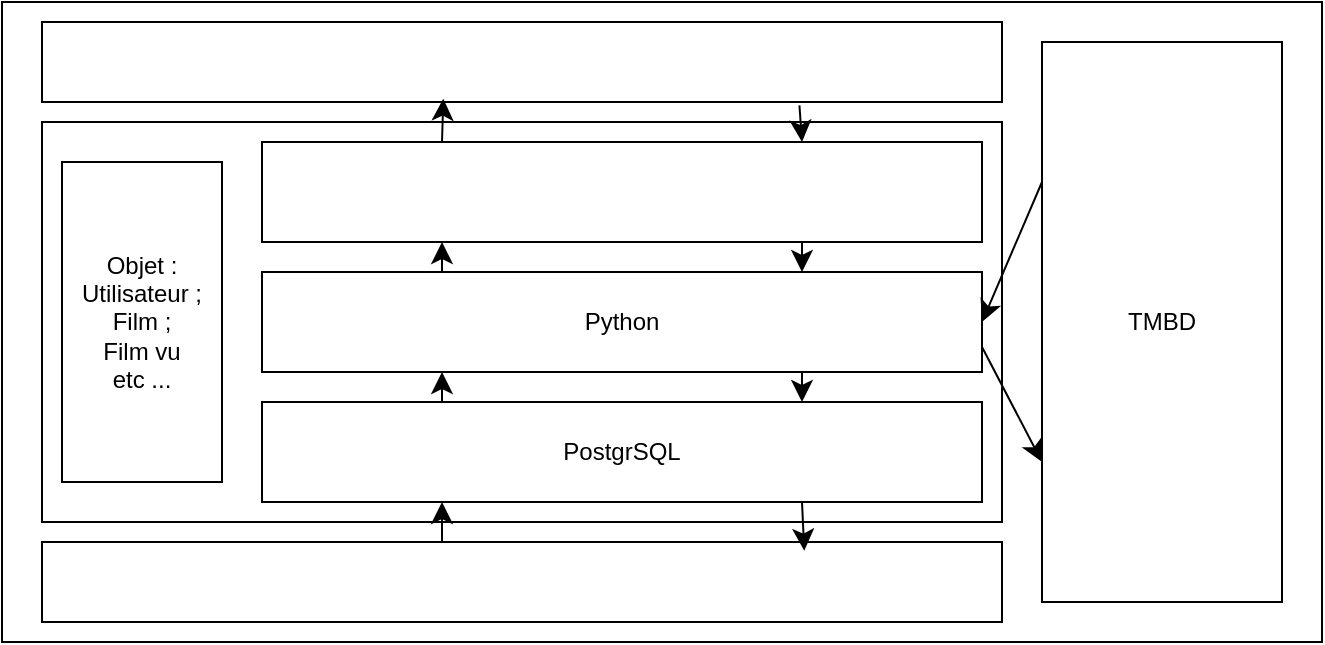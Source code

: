 <mxfile version="24.7.17">
  <diagram name="Page-1" id="5f0bae14-7c28-e335-631c-24af17079c00">
    <mxGraphModel dx="993" dy="525" grid="1" gridSize="10" guides="1" tooltips="1" connect="1" arrows="1" fold="1" page="1" pageScale="1" pageWidth="1100" pageHeight="850" background="none" math="0" shadow="0">
      <root>
        <mxCell id="0" />
        <mxCell id="1" parent="0" />
        <mxCell id="cZzJJIXl-7JBf4aYZuKc-1" value="" style="rounded=0;whiteSpace=wrap;html=1;" vertex="1" parent="1">
          <mxGeometry x="140" y="80" width="660" height="320" as="geometry" />
        </mxCell>
        <mxCell id="cZzJJIXl-7JBf4aYZuKc-3" value="TMBD" style="rounded=0;whiteSpace=wrap;html=1;" vertex="1" parent="1">
          <mxGeometry x="660" y="100" width="120" height="280" as="geometry" />
        </mxCell>
        <mxCell id="cZzJJIXl-7JBf4aYZuKc-4" value="" style="rounded=0;whiteSpace=wrap;html=1;" vertex="1" parent="1">
          <mxGeometry x="160" y="90" width="480" height="40" as="geometry" />
        </mxCell>
        <mxCell id="cZzJJIXl-7JBf4aYZuKc-5" value="" style="rounded=0;whiteSpace=wrap;html=1;" vertex="1" parent="1">
          <mxGeometry x="160" y="350" width="480" height="40" as="geometry" />
        </mxCell>
        <mxCell id="cZzJJIXl-7JBf4aYZuKc-7" value="" style="rounded=0;whiteSpace=wrap;html=1;" vertex="1" parent="1">
          <mxGeometry x="160" y="140" width="480" height="200" as="geometry" />
        </mxCell>
        <mxCell id="cZzJJIXl-7JBf4aYZuKc-8" value="Objet :&lt;br&gt;Utilisateur ;&lt;div&gt;Film ;&lt;/div&gt;&lt;div&gt;Film vu&lt;br&gt;etc ...&lt;/div&gt;" style="rounded=0;whiteSpace=wrap;html=1;" vertex="1" parent="1">
          <mxGeometry x="170" y="160" width="80" height="160" as="geometry" />
        </mxCell>
        <mxCell id="cZzJJIXl-7JBf4aYZuKc-17" style="edgeStyle=none;curved=1;rounded=0;orthogonalLoop=1;jettySize=auto;html=1;exitX=0.75;exitY=1;exitDx=0;exitDy=0;entryX=0.75;entryY=0;entryDx=0;entryDy=0;fontSize=12;startSize=8;endSize=8;" edge="1" parent="1" source="cZzJJIXl-7JBf4aYZuKc-9" target="cZzJJIXl-7JBf4aYZuKc-10">
          <mxGeometry relative="1" as="geometry" />
        </mxCell>
        <mxCell id="cZzJJIXl-7JBf4aYZuKc-9" value="" style="rounded=0;whiteSpace=wrap;html=1;" vertex="1" parent="1">
          <mxGeometry x="270" y="150" width="360" height="50" as="geometry" />
        </mxCell>
        <mxCell id="cZzJJIXl-7JBf4aYZuKc-16" style="edgeStyle=none;curved=1;rounded=0;orthogonalLoop=1;jettySize=auto;html=1;exitX=0.25;exitY=0;exitDx=0;exitDy=0;entryX=0.25;entryY=1;entryDx=0;entryDy=0;fontSize=12;startSize=8;endSize=8;" edge="1" parent="1" source="cZzJJIXl-7JBf4aYZuKc-10" target="cZzJJIXl-7JBf4aYZuKc-9">
          <mxGeometry relative="1" as="geometry" />
        </mxCell>
        <mxCell id="cZzJJIXl-7JBf4aYZuKc-18" style="edgeStyle=none;curved=1;rounded=0;orthogonalLoop=1;jettySize=auto;html=1;exitX=0.75;exitY=1;exitDx=0;exitDy=0;entryX=0.75;entryY=0;entryDx=0;entryDy=0;fontSize=12;startSize=8;endSize=8;" edge="1" parent="1" source="cZzJJIXl-7JBf4aYZuKc-10" target="cZzJJIXl-7JBf4aYZuKc-11">
          <mxGeometry relative="1" as="geometry" />
        </mxCell>
        <mxCell id="cZzJJIXl-7JBf4aYZuKc-19" style="edgeStyle=none;curved=1;rounded=0;orthogonalLoop=1;jettySize=auto;html=1;exitX=1;exitY=0.75;exitDx=0;exitDy=0;entryX=0;entryY=0.75;entryDx=0;entryDy=0;fontSize=12;startSize=8;endSize=8;" edge="1" parent="1" source="cZzJJIXl-7JBf4aYZuKc-10" target="cZzJJIXl-7JBf4aYZuKc-3">
          <mxGeometry relative="1" as="geometry" />
        </mxCell>
        <mxCell id="cZzJJIXl-7JBf4aYZuKc-10" value="Python" style="rounded=0;whiteSpace=wrap;html=1;" vertex="1" parent="1">
          <mxGeometry x="270" y="215" width="360" height="50" as="geometry" />
        </mxCell>
        <mxCell id="cZzJJIXl-7JBf4aYZuKc-11" value="PostgrSQL" style="rounded=0;whiteSpace=wrap;html=1;" vertex="1" parent="1">
          <mxGeometry x="270" y="280" width="360" height="50" as="geometry" />
        </mxCell>
        <mxCell id="cZzJJIXl-7JBf4aYZuKc-15" value="" style="endArrow=classic;html=1;rounded=0;fontSize=12;startSize=8;endSize=8;curved=1;exitX=0.25;exitY=0;exitDx=0;exitDy=0;entryX=0.25;entryY=1;entryDx=0;entryDy=0;" edge="1" parent="1" source="cZzJJIXl-7JBf4aYZuKc-11" target="cZzJJIXl-7JBf4aYZuKc-10">
          <mxGeometry width="50" height="50" relative="1" as="geometry">
            <mxPoint x="440" y="230" as="sourcePoint" />
            <mxPoint x="490" y="180" as="targetPoint" />
          </mxGeometry>
        </mxCell>
        <mxCell id="cZzJJIXl-7JBf4aYZuKc-20" style="edgeStyle=none;curved=1;rounded=0;orthogonalLoop=1;jettySize=auto;html=1;exitX=0;exitY=0.25;exitDx=0;exitDy=0;entryX=1;entryY=0.5;entryDx=0;entryDy=0;fontSize=12;startSize=8;endSize=8;" edge="1" parent="1" source="cZzJJIXl-7JBf4aYZuKc-3" target="cZzJJIXl-7JBf4aYZuKc-10">
          <mxGeometry relative="1" as="geometry" />
        </mxCell>
        <mxCell id="cZzJJIXl-7JBf4aYZuKc-21" style="edgeStyle=none;curved=1;rounded=0;orthogonalLoop=1;jettySize=auto;html=1;exitX=0.25;exitY=0;exitDx=0;exitDy=0;entryX=0.418;entryY=0.958;entryDx=0;entryDy=0;entryPerimeter=0;fontSize=12;startSize=8;endSize=8;" edge="1" parent="1" source="cZzJJIXl-7JBf4aYZuKc-9" target="cZzJJIXl-7JBf4aYZuKc-4">
          <mxGeometry relative="1" as="geometry" />
        </mxCell>
        <mxCell id="cZzJJIXl-7JBf4aYZuKc-22" value="" style="endArrow=classic;html=1;rounded=0;fontSize=12;startSize=8;endSize=8;curved=1;exitX=0.789;exitY=1.042;exitDx=0;exitDy=0;exitPerimeter=0;entryX=0.75;entryY=0;entryDx=0;entryDy=0;" edge="1" parent="1" source="cZzJJIXl-7JBf4aYZuKc-4" target="cZzJJIXl-7JBf4aYZuKc-9">
          <mxGeometry width="50" height="50" relative="1" as="geometry">
            <mxPoint x="440" y="230" as="sourcePoint" />
            <mxPoint x="490" y="180" as="targetPoint" />
          </mxGeometry>
        </mxCell>
        <mxCell id="cZzJJIXl-7JBf4aYZuKc-24" style="edgeStyle=none;curved=1;rounded=0;orthogonalLoop=1;jettySize=auto;html=1;exitX=0.75;exitY=1;exitDx=0;exitDy=0;entryX=0.794;entryY=0.108;entryDx=0;entryDy=0;entryPerimeter=0;fontSize=12;startSize=8;endSize=8;" edge="1" parent="1" source="cZzJJIXl-7JBf4aYZuKc-11" target="cZzJJIXl-7JBf4aYZuKc-5">
          <mxGeometry relative="1" as="geometry" />
        </mxCell>
        <mxCell id="cZzJJIXl-7JBf4aYZuKc-25" value="" style="endArrow=classic;html=1;rounded=0;fontSize=12;startSize=8;endSize=8;curved=1;entryX=0.25;entryY=1;entryDx=0;entryDy=0;" edge="1" parent="1" target="cZzJJIXl-7JBf4aYZuKc-11">
          <mxGeometry width="50" height="50" relative="1" as="geometry">
            <mxPoint x="360" y="350" as="sourcePoint" />
            <mxPoint x="490" y="180" as="targetPoint" />
          </mxGeometry>
        </mxCell>
      </root>
    </mxGraphModel>
  </diagram>
</mxfile>
